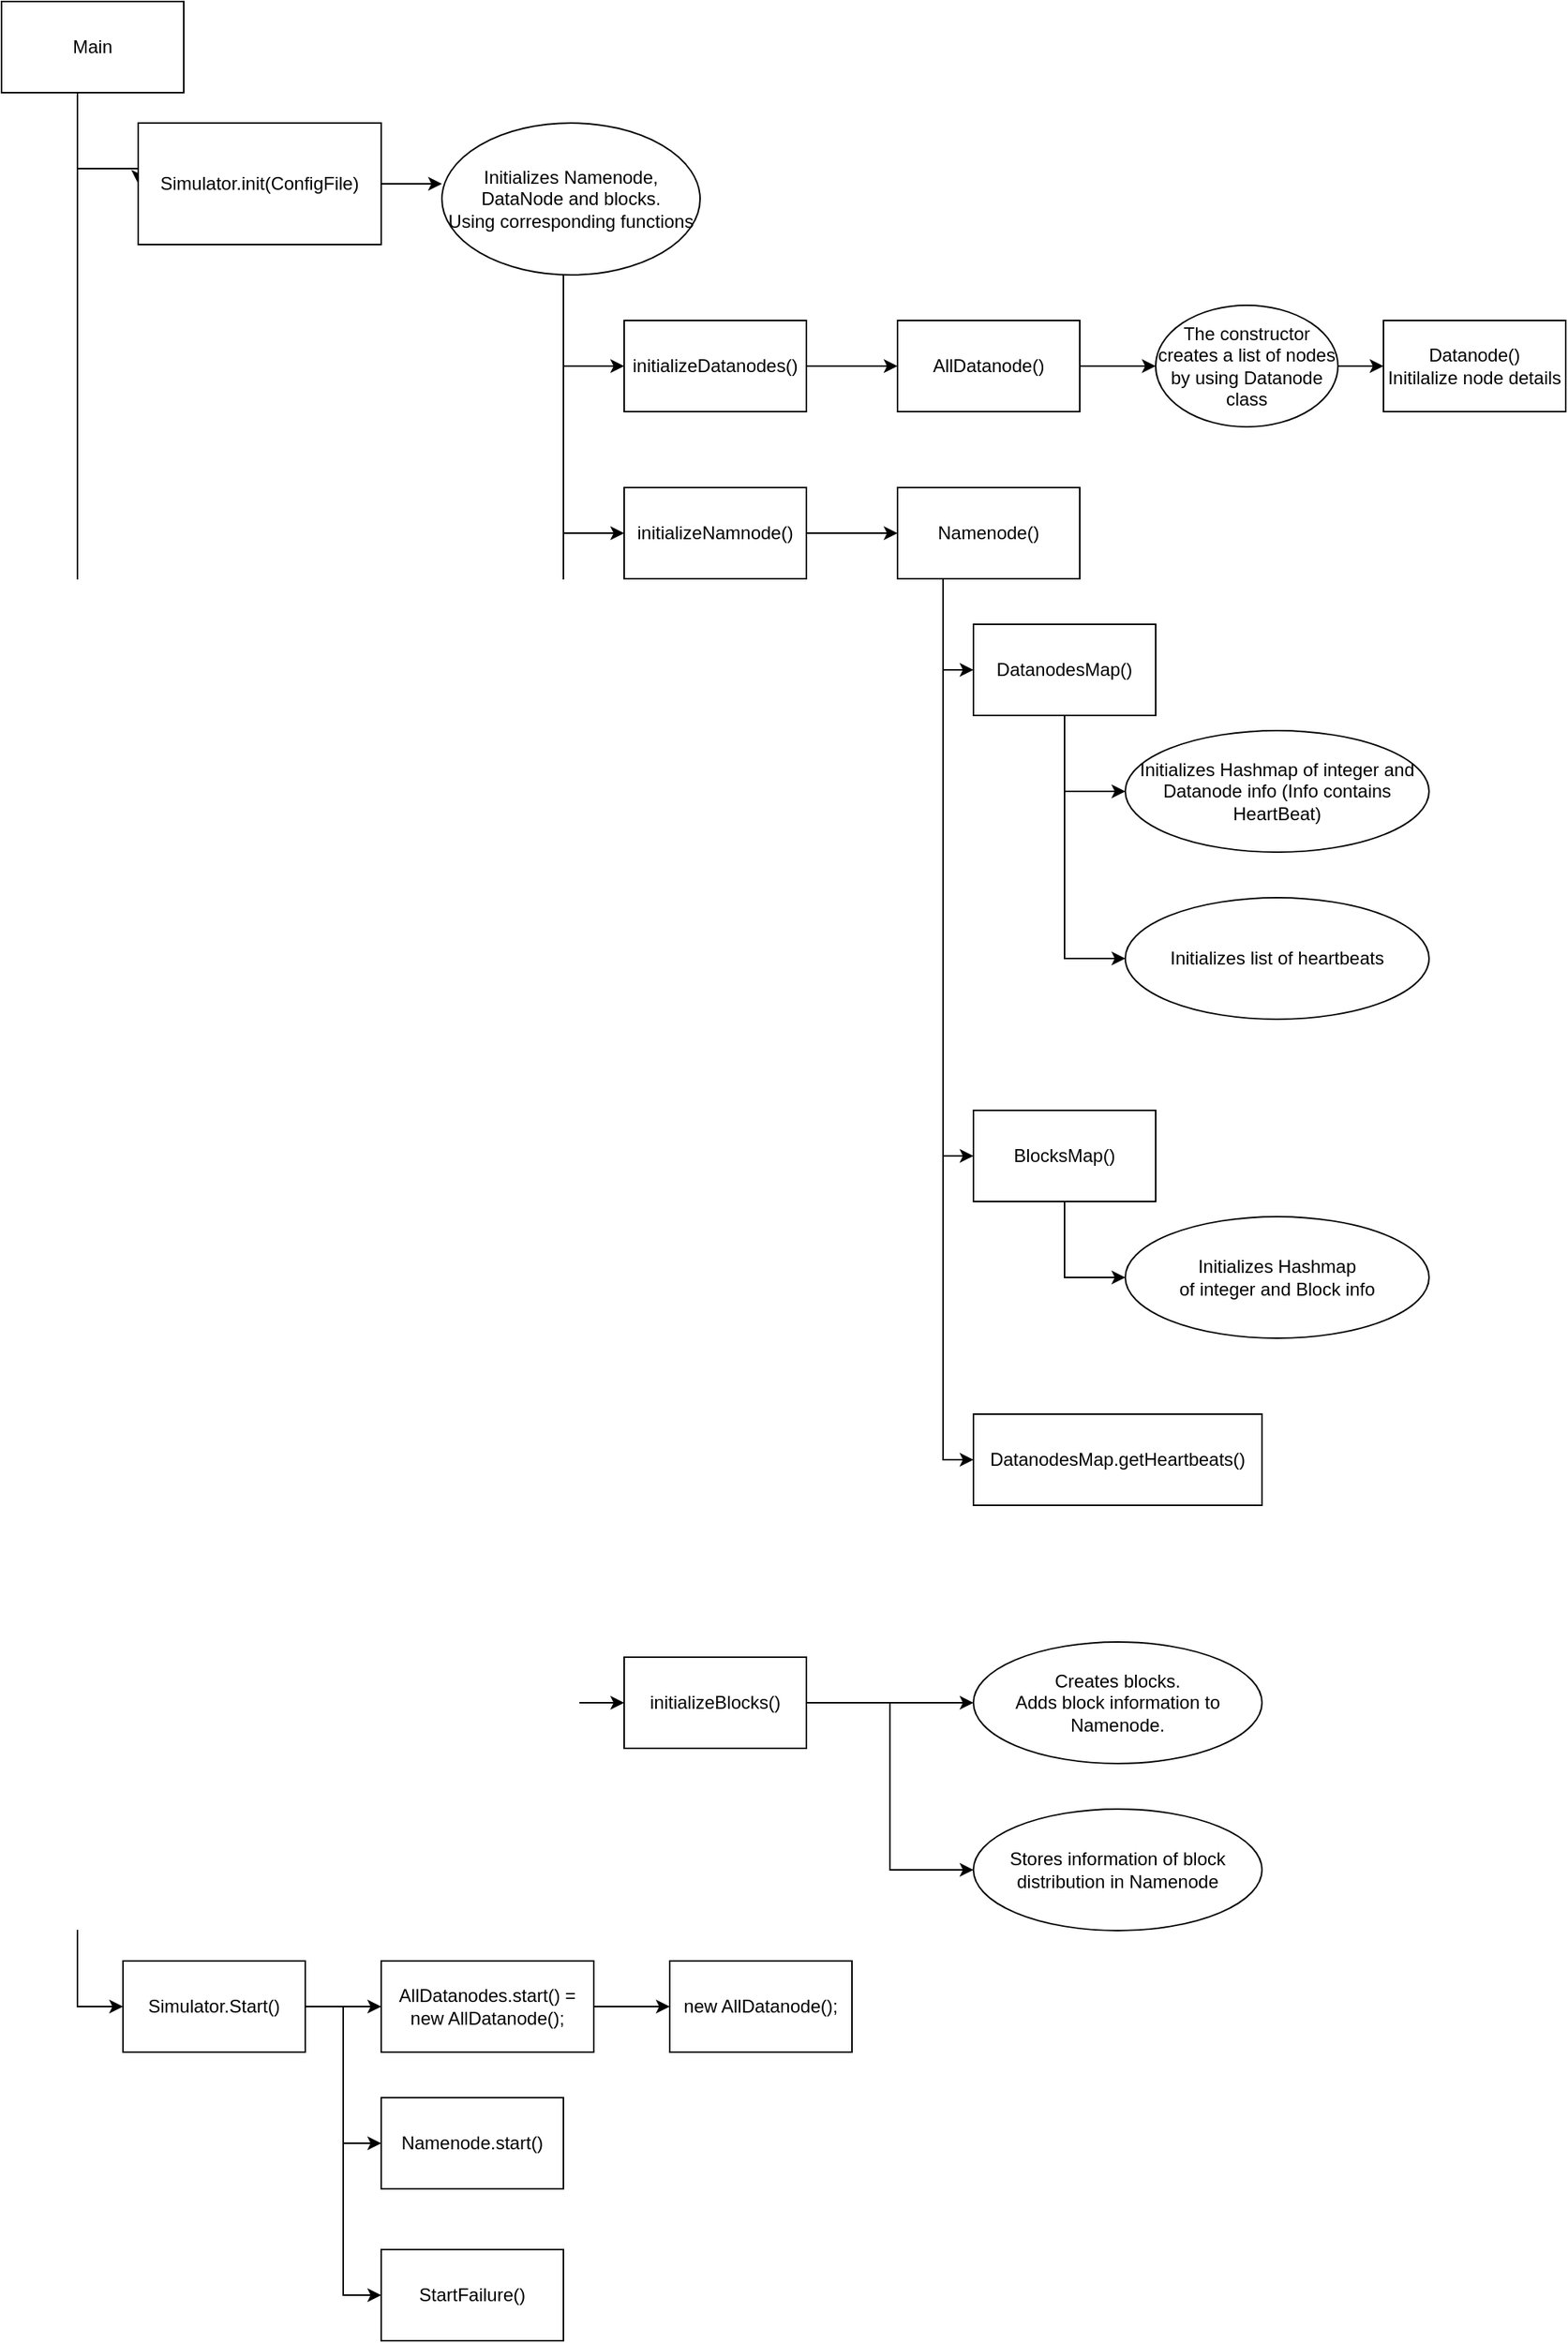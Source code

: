 <mxfile version="12.6.5" type="github"><diagram id="zA8VsBheuBRrl_neqVgZ" name="Page-1"><mxGraphModel dx="1422" dy="829" grid="1" gridSize="10" guides="1" tooltips="1" connect="1" arrows="1" fold="1" page="1" pageScale="1" pageWidth="850" pageHeight="1100" math="0" shadow="0"><root><mxCell id="0"/><mxCell id="1" parent="0"/><mxCell id="JU47VE_lCFR2i_xXfKO_-4" style="edgeStyle=orthogonalEdgeStyle;rounded=0;orthogonalLoop=1;jettySize=auto;html=1;" parent="1" source="JU47VE_lCFR2i_xXfKO_-1" target="JU47VE_lCFR2i_xXfKO_-2" edge="1"><mxGeometry relative="1" as="geometry"><Array as="points"><mxPoint x="80" y="1370"/></Array></mxGeometry></mxCell><mxCell id="JU47VE_lCFR2i_xXfKO_-15" style="edgeStyle=orthogonalEdgeStyle;rounded=0;orthogonalLoop=1;jettySize=auto;html=1;entryX=0;entryY=0.5;entryDx=0;entryDy=0;" parent="1" source="JU47VE_lCFR2i_xXfKO_-1" target="JU47VE_lCFR2i_xXfKO_-13" edge="1"><mxGeometry relative="1" as="geometry"><Array as="points"><mxPoint x="80" y="160"/></Array></mxGeometry></mxCell><mxCell id="JU47VE_lCFR2i_xXfKO_-1" value="Main" style="rounded=0;whiteSpace=wrap;html=1;" parent="1" vertex="1"><mxGeometry x="30" y="50" width="120" height="60" as="geometry"/></mxCell><mxCell id="JU47VE_lCFR2i_xXfKO_-6" style="edgeStyle=orthogonalEdgeStyle;rounded=0;orthogonalLoop=1;jettySize=auto;html=1;" parent="1" source="JU47VE_lCFR2i_xXfKO_-2" target="JU47VE_lCFR2i_xXfKO_-5" edge="1"><mxGeometry relative="1" as="geometry"/></mxCell><mxCell id="JU47VE_lCFR2i_xXfKO_-9" style="edgeStyle=orthogonalEdgeStyle;rounded=0;orthogonalLoop=1;jettySize=auto;html=1;entryX=0;entryY=0.5;entryDx=0;entryDy=0;" parent="1" source="JU47VE_lCFR2i_xXfKO_-2" target="JU47VE_lCFR2i_xXfKO_-8" edge="1"><mxGeometry relative="1" as="geometry"><mxPoint x="250" y="1570" as="targetPoint"/><Array as="points"><mxPoint x="255" y="1370"/><mxPoint x="255" y="1560"/></Array></mxGeometry></mxCell><mxCell id="JU47VE_lCFR2i_xXfKO_-10" style="edgeStyle=orthogonalEdgeStyle;rounded=0;orthogonalLoop=1;jettySize=auto;html=1;entryX=0;entryY=0.5;entryDx=0;entryDy=0;" parent="1" source="JU47VE_lCFR2i_xXfKO_-2" target="JU47VE_lCFR2i_xXfKO_-7" edge="1"><mxGeometry relative="1" as="geometry"/></mxCell><mxCell id="JU47VE_lCFR2i_xXfKO_-2" value="Simulator.Start()" style="rounded=0;whiteSpace=wrap;html=1;" parent="1" vertex="1"><mxGeometry x="110" y="1340" width="120" height="60" as="geometry"/></mxCell><mxCell id="JU47VE_lCFR2i_xXfKO_-12" style="edgeStyle=orthogonalEdgeStyle;rounded=0;orthogonalLoop=1;jettySize=auto;html=1;entryX=0;entryY=0.5;entryDx=0;entryDy=0;" parent="1" source="JU47VE_lCFR2i_xXfKO_-5" target="JU47VE_lCFR2i_xXfKO_-11" edge="1"><mxGeometry relative="1" as="geometry"/></mxCell><mxCell id="JU47VE_lCFR2i_xXfKO_-5" value="AllDatanodes.start() = new AllDatanode();" style="rounded=0;whiteSpace=wrap;html=1;" parent="1" vertex="1"><mxGeometry x="280" y="1340" width="140" height="60" as="geometry"/></mxCell><mxCell id="JU47VE_lCFR2i_xXfKO_-7" value="Namenode.start()" style="rounded=0;whiteSpace=wrap;html=1;" parent="1" vertex="1"><mxGeometry x="280" y="1430" width="120" height="60" as="geometry"/></mxCell><mxCell id="JU47VE_lCFR2i_xXfKO_-8" value="StartFailure()" style="rounded=0;whiteSpace=wrap;html=1;" parent="1" vertex="1"><mxGeometry x="280" y="1530" width="120" height="60" as="geometry"/></mxCell><mxCell id="JU47VE_lCFR2i_xXfKO_-11" value="new AllDatanode();" style="rounded=0;whiteSpace=wrap;html=1;" parent="1" vertex="1"><mxGeometry x="470" y="1340" width="120" height="60" as="geometry"/></mxCell><mxCell id="JU47VE_lCFR2i_xXfKO_-18" style="edgeStyle=orthogonalEdgeStyle;rounded=0;orthogonalLoop=1;jettySize=auto;html=1;entryX=0;entryY=0.5;entryDx=0;entryDy=0;" parent="1" source="JU47VE_lCFR2i_xXfKO_-13" edge="1"><mxGeometry relative="1" as="geometry"><mxPoint x="320" y="170" as="targetPoint"/></mxGeometry></mxCell><mxCell id="JU47VE_lCFR2i_xXfKO_-13" value="&lt;div&gt;Simulator.init(ConfigFile)&lt;/div&gt;" style="rounded=0;whiteSpace=wrap;html=1;" parent="1" vertex="1"><mxGeometry x="120" y="130" width="160" height="80" as="geometry"/></mxCell><mxCell id="JU47VE_lCFR2i_xXfKO_-29" style="edgeStyle=orthogonalEdgeStyle;rounded=0;orthogonalLoop=1;jettySize=auto;html=1;entryX=0;entryY=0.5;entryDx=0;entryDy=0;" parent="1" target="JU47VE_lCFR2i_xXfKO_-20" edge="1"><mxGeometry relative="1" as="geometry"><mxPoint x="340" y="210" as="sourcePoint"/><Array as="points"><mxPoint x="400" y="210"/><mxPoint x="400" y="290"/><mxPoint x="440" y="290"/></Array></mxGeometry></mxCell><mxCell id="JU47VE_lCFR2i_xXfKO_-30" style="edgeStyle=orthogonalEdgeStyle;rounded=0;orthogonalLoop=1;jettySize=auto;html=1;entryX=0;entryY=0.5;entryDx=0;entryDy=0;" parent="1" target="JU47VE_lCFR2i_xXfKO_-21" edge="1"><mxGeometry relative="1" as="geometry"><mxPoint x="340" y="210" as="sourcePoint"/><Array as="points"><mxPoint x="400" y="210"/><mxPoint x="400" y="400"/><mxPoint x="440" y="400"/></Array></mxGeometry></mxCell><mxCell id="JU47VE_lCFR2i_xXfKO_-31" style="edgeStyle=orthogonalEdgeStyle;rounded=0;orthogonalLoop=1;jettySize=auto;html=1;entryX=0;entryY=0.5;entryDx=0;entryDy=0;" parent="1" target="JU47VE_lCFR2i_xXfKO_-22" edge="1"><mxGeometry relative="1" as="geometry"><mxPoint x="340" y="210" as="sourcePoint"/><Array as="points"><mxPoint x="400" y="210"/><mxPoint x="400" y="1170"/></Array></mxGeometry></mxCell><mxCell id="JU47VE_lCFR2i_xXfKO_-24" style="edgeStyle=orthogonalEdgeStyle;rounded=0;orthogonalLoop=1;jettySize=auto;html=1;" parent="1" source="JU47VE_lCFR2i_xXfKO_-20" edge="1"><mxGeometry relative="1" as="geometry"><mxPoint x="620" y="290" as="targetPoint"/></mxGeometry></mxCell><mxCell id="JU47VE_lCFR2i_xXfKO_-20" value="initializeDatanodes()" style="rounded=0;whiteSpace=wrap;html=1;" parent="1" vertex="1"><mxGeometry x="440" y="260" width="120" height="60" as="geometry"/></mxCell><mxCell id="JU47VE_lCFR2i_xXfKO_-42" style="edgeStyle=orthogonalEdgeStyle;rounded=0;orthogonalLoop=1;jettySize=auto;html=1;entryX=0;entryY=0.5;entryDx=0;entryDy=0;" parent="1" source="JU47VE_lCFR2i_xXfKO_-21" target="JU47VE_lCFR2i_xXfKO_-41" edge="1"><mxGeometry relative="1" as="geometry"/></mxCell><mxCell id="JU47VE_lCFR2i_xXfKO_-21" value="initializeNamnode()" style="rounded=0;whiteSpace=wrap;html=1;" parent="1" vertex="1"><mxGeometry x="440" y="370" width="120" height="60" as="geometry"/></mxCell><mxCell id="JU47VE_lCFR2i_xXfKO_-58" style="edgeStyle=orthogonalEdgeStyle;rounded=0;orthogonalLoop=1;jettySize=auto;html=1;entryX=0;entryY=0.5;entryDx=0;entryDy=0;" parent="1" source="JU47VE_lCFR2i_xXfKO_-22" target="JU47VE_lCFR2i_xXfKO_-57" edge="1"><mxGeometry relative="1" as="geometry"/></mxCell><mxCell id="JU47VE_lCFR2i_xXfKO_-60" style="edgeStyle=orthogonalEdgeStyle;rounded=0;orthogonalLoop=1;jettySize=auto;html=1;entryX=0;entryY=0.5;entryDx=0;entryDy=0;" parent="1" source="JU47VE_lCFR2i_xXfKO_-22" target="JU47VE_lCFR2i_xXfKO_-59" edge="1"><mxGeometry relative="1" as="geometry"/></mxCell><mxCell id="JU47VE_lCFR2i_xXfKO_-22" value="initializeBlocks()" style="rounded=0;whiteSpace=wrap;html=1;" parent="1" vertex="1"><mxGeometry x="440" y="1140" width="120" height="60" as="geometry"/></mxCell><mxCell id="JU47VE_lCFR2i_xXfKO_-35" value="&lt;div&gt;Initializes Namenode, DataNode and blocks.&lt;/div&gt;&lt;div&gt;Using corresponding functions&lt;/div&gt;" style="ellipse;whiteSpace=wrap;html=1;" parent="1" vertex="1"><mxGeometry x="320" y="130" width="170" height="100" as="geometry"/></mxCell><mxCell id="JU47VE_lCFR2i_xXfKO_-40" style="edgeStyle=orthogonalEdgeStyle;rounded=0;orthogonalLoop=1;jettySize=auto;html=1;entryX=0;entryY=0.5;entryDx=0;entryDy=0;" parent="1" source="JU47VE_lCFR2i_xXfKO_-36" target="JU47VE_lCFR2i_xXfKO_-39" edge="1"><mxGeometry relative="1" as="geometry"/></mxCell><mxCell id="JU47VE_lCFR2i_xXfKO_-36" value="The constructor creates a list of nodes by using Datanode class" style="ellipse;whiteSpace=wrap;html=1;" parent="1" vertex="1"><mxGeometry x="790" y="250" width="120" height="80" as="geometry"/></mxCell><mxCell id="JU47VE_lCFR2i_xXfKO_-38" style="edgeStyle=orthogonalEdgeStyle;rounded=0;orthogonalLoop=1;jettySize=auto;html=1;entryX=0;entryY=0.5;entryDx=0;entryDy=0;" parent="1" source="JU47VE_lCFR2i_xXfKO_-37" target="JU47VE_lCFR2i_xXfKO_-36" edge="1"><mxGeometry relative="1" as="geometry"/></mxCell><mxCell id="JU47VE_lCFR2i_xXfKO_-37" value="AllDatanode()" style="rounded=0;whiteSpace=wrap;html=1;" parent="1" vertex="1"><mxGeometry x="620" y="260" width="120" height="60" as="geometry"/></mxCell><mxCell id="JU47VE_lCFR2i_xXfKO_-39" value="&lt;div&gt;Datanode()&lt;/div&gt;&lt;div&gt;Initilalize node details&lt;/div&gt;" style="rounded=0;whiteSpace=wrap;html=1;" parent="1" vertex="1"><mxGeometry x="940" y="260" width="120" height="60" as="geometry"/></mxCell><mxCell id="JU47VE_lCFR2i_xXfKO_-45" style="edgeStyle=orthogonalEdgeStyle;rounded=0;orthogonalLoop=1;jettySize=auto;html=1;entryX=0;entryY=0.5;entryDx=0;entryDy=0;" parent="1" source="JU47VE_lCFR2i_xXfKO_-41" target="JU47VE_lCFR2i_xXfKO_-43" edge="1"><mxGeometry relative="1" as="geometry"><Array as="points"><mxPoint x="650" y="490"/></Array></mxGeometry></mxCell><mxCell id="JU47VE_lCFR2i_xXfKO_-46" style="edgeStyle=orthogonalEdgeStyle;rounded=0;orthogonalLoop=1;jettySize=auto;html=1;entryX=0;entryY=0.5;entryDx=0;entryDy=0;" parent="1" source="JU47VE_lCFR2i_xXfKO_-41" target="JU47VE_lCFR2i_xXfKO_-44" edge="1"><mxGeometry relative="1" as="geometry"><Array as="points"><mxPoint x="650" y="810"/></Array></mxGeometry></mxCell><mxCell id="JU47VE_lCFR2i_xXfKO_-56" style="edgeStyle=orthogonalEdgeStyle;rounded=0;orthogonalLoop=1;jettySize=auto;html=1;entryX=0;entryY=0.5;entryDx=0;entryDy=0;" parent="1" source="JU47VE_lCFR2i_xXfKO_-41" target="JU47VE_lCFR2i_xXfKO_-55" edge="1"><mxGeometry relative="1" as="geometry"><Array as="points"><mxPoint x="650" y="1010"/></Array></mxGeometry></mxCell><mxCell id="JU47VE_lCFR2i_xXfKO_-41" value="Namenode()" style="rounded=0;whiteSpace=wrap;html=1;" parent="1" vertex="1"><mxGeometry x="620" y="370" width="120" height="60" as="geometry"/></mxCell><mxCell id="JU47VE_lCFR2i_xXfKO_-48" style="edgeStyle=orthogonalEdgeStyle;rounded=0;orthogonalLoop=1;jettySize=auto;html=1;entryX=0;entryY=0.5;entryDx=0;entryDy=0;" parent="1" source="JU47VE_lCFR2i_xXfKO_-43" target="JU47VE_lCFR2i_xXfKO_-47" edge="1"><mxGeometry relative="1" as="geometry"/></mxCell><mxCell id="JU47VE_lCFR2i_xXfKO_-50" style="edgeStyle=orthogonalEdgeStyle;rounded=0;orthogonalLoop=1;jettySize=auto;html=1;entryX=0;entryY=0.5;entryDx=0;entryDy=0;" parent="1" source="JU47VE_lCFR2i_xXfKO_-43" target="JU47VE_lCFR2i_xXfKO_-49" edge="1"><mxGeometry relative="1" as="geometry"/></mxCell><mxCell id="JU47VE_lCFR2i_xXfKO_-43" value="DatanodesMap()" style="rounded=0;whiteSpace=wrap;html=1;" parent="1" vertex="1"><mxGeometry x="670" y="460" width="120" height="60" as="geometry"/></mxCell><mxCell id="JU47VE_lCFR2i_xXfKO_-54" style="edgeStyle=orthogonalEdgeStyle;rounded=0;orthogonalLoop=1;jettySize=auto;html=1;entryX=0;entryY=0.5;entryDx=0;entryDy=0;" parent="1" source="JU47VE_lCFR2i_xXfKO_-44" target="JU47VE_lCFR2i_xXfKO_-51" edge="1"><mxGeometry relative="1" as="geometry"/></mxCell><mxCell id="JU47VE_lCFR2i_xXfKO_-44" value="BlocksMap()" style="rounded=0;whiteSpace=wrap;html=1;" parent="1" vertex="1"><mxGeometry x="670" y="780" width="120" height="60" as="geometry"/></mxCell><mxCell id="JU47VE_lCFR2i_xXfKO_-47" value="Initializes Hashmap of integer and Datanode info (Info contains HeartBeat)" style="ellipse;whiteSpace=wrap;html=1;" parent="1" vertex="1"><mxGeometry x="770" y="530" width="200" height="80" as="geometry"/></mxCell><mxCell id="JU47VE_lCFR2i_xXfKO_-49" value="Initializes list of heartbeats" style="ellipse;whiteSpace=wrap;html=1;" parent="1" vertex="1"><mxGeometry x="770" y="640" width="200" height="80" as="geometry"/></mxCell><mxCell id="JU47VE_lCFR2i_xXfKO_-51" value="Initializes Hashmap &lt;br&gt;of integer and Block info" style="ellipse;whiteSpace=wrap;html=1;" parent="1" vertex="1"><mxGeometry x="770" y="850" width="200" height="80" as="geometry"/></mxCell><mxCell id="JU47VE_lCFR2i_xXfKO_-55" value="DatanodesMap.getHeartbeats()" style="rounded=0;whiteSpace=wrap;html=1;" parent="1" vertex="1"><mxGeometry x="670" y="980" width="190" height="60" as="geometry"/></mxCell><mxCell id="JU47VE_lCFR2i_xXfKO_-57" value="&lt;div&gt;Creates blocks.&lt;br&gt;&lt;/div&gt;&lt;div&gt;Adds block information to Namenode.&lt;/div&gt;" style="ellipse;whiteSpace=wrap;html=1;" parent="1" vertex="1"><mxGeometry x="670" y="1130" width="190" height="80" as="geometry"/></mxCell><mxCell id="JU47VE_lCFR2i_xXfKO_-59" value="Stores information of block distribution in Namenode" style="ellipse;whiteSpace=wrap;html=1;" parent="1" vertex="1"><mxGeometry x="670" y="1240" width="190" height="80" as="geometry"/></mxCell></root></mxGraphModel></diagram></mxfile>